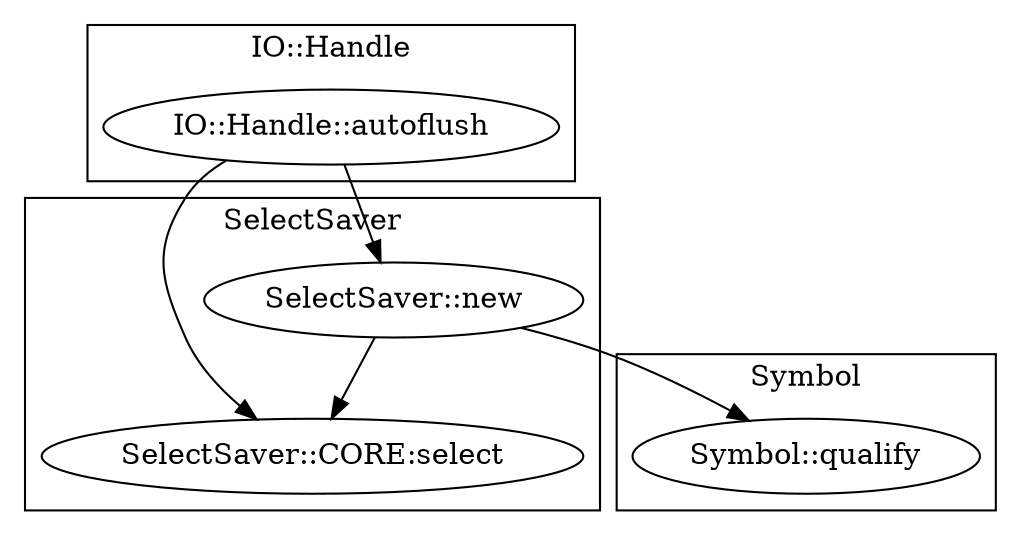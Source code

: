 digraph {
graph [overlap=false]
subgraph cluster_Symbol {
	label="Symbol";
	"Symbol::qualify";
}
subgraph cluster_IO_Handle {
	label="IO::Handle";
	"IO::Handle::autoflush";
}
subgraph cluster_SelectSaver {
	label="SelectSaver";
	"SelectSaver::CORE:select";
	"SelectSaver::new";
}
"SelectSaver::new" -> "Symbol::qualify";
"IO::Handle::autoflush" -> "SelectSaver::CORE:select";
"SelectSaver::new" -> "SelectSaver::CORE:select";
"IO::Handle::autoflush" -> "SelectSaver::new";
}
